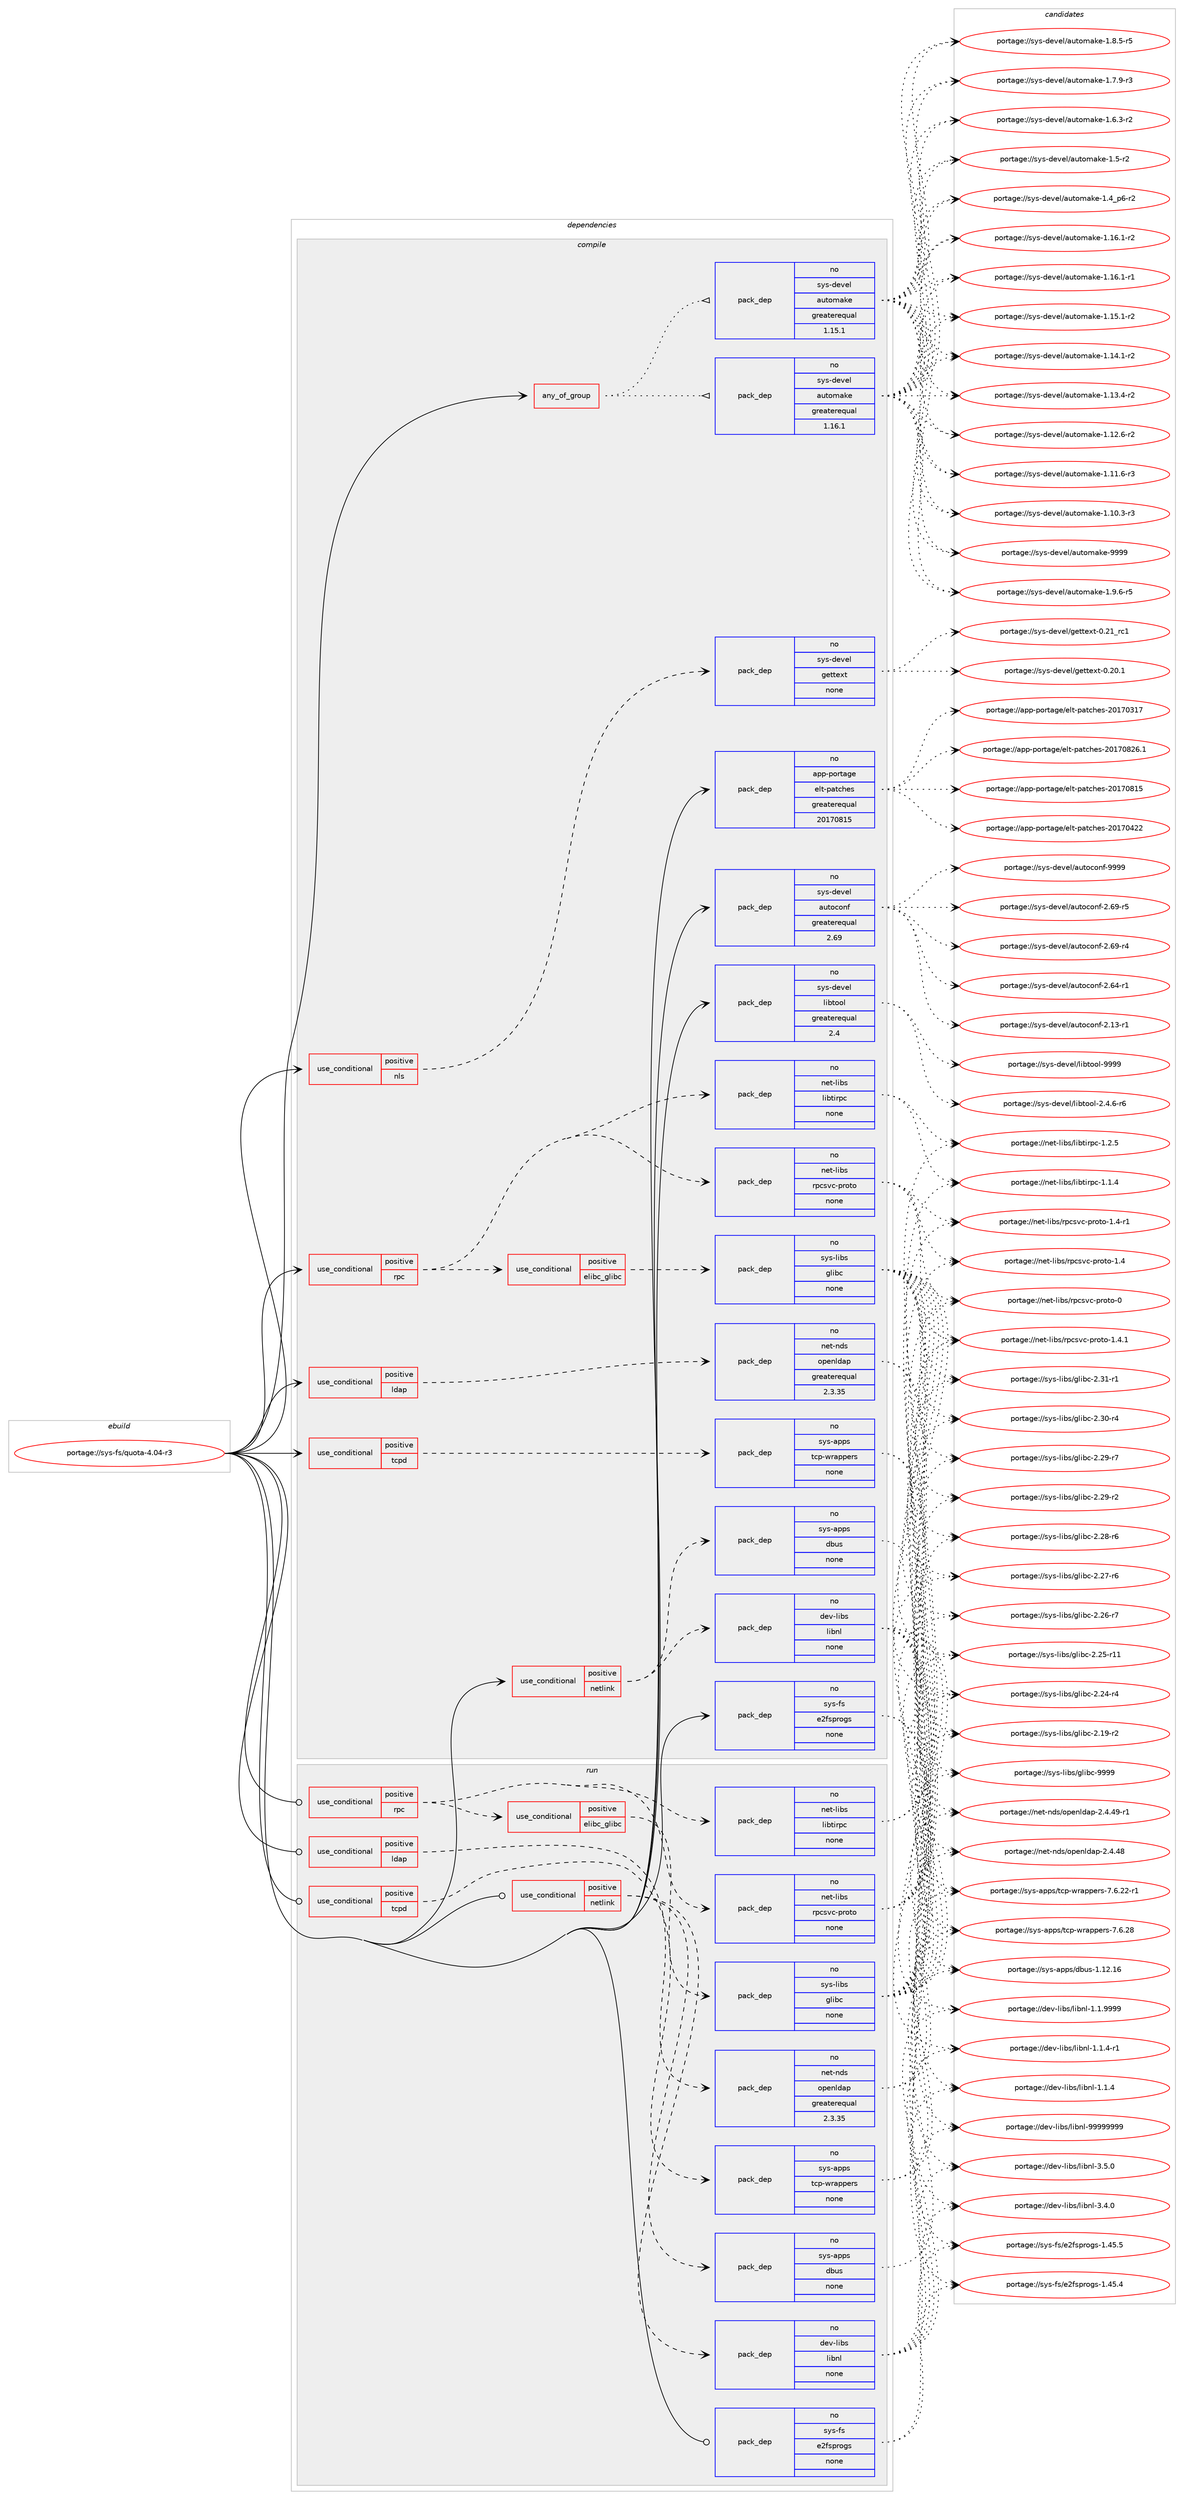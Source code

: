 digraph prolog {

# *************
# Graph options
# *************

newrank=true;
concentrate=true;
compound=true;
graph [rankdir=LR,fontname=Helvetica,fontsize=10,ranksep=1.5];#, ranksep=2.5, nodesep=0.2];
edge  [arrowhead=vee];
node  [fontname=Helvetica,fontsize=10];

# **********
# The ebuild
# **********

subgraph cluster_leftcol {
color=gray;
rank=same;
label=<<i>ebuild</i>>;
id [label="portage://sys-fs/quota-4.04-r3", color=red, width=4, href="../sys-fs/quota-4.04-r3.svg"];
}

# ****************
# The dependencies
# ****************

subgraph cluster_midcol {
color=gray;
label=<<i>dependencies</i>>;
subgraph cluster_compile {
fillcolor="#eeeeee";
style=filled;
label=<<i>compile</i>>;
subgraph any613 {
dependency23731 [label=<<TABLE BORDER="0" CELLBORDER="1" CELLSPACING="0" CELLPADDING="4"><TR><TD CELLPADDING="10">any_of_group</TD></TR></TABLE>>, shape=none, color=red];subgraph pack19266 {
dependency23732 [label=<<TABLE BORDER="0" CELLBORDER="1" CELLSPACING="0" CELLPADDING="4" WIDTH="220"><TR><TD ROWSPAN="6" CELLPADDING="30">pack_dep</TD></TR><TR><TD WIDTH="110">no</TD></TR><TR><TD>sys-devel</TD></TR><TR><TD>automake</TD></TR><TR><TD>greaterequal</TD></TR><TR><TD>1.16.1</TD></TR></TABLE>>, shape=none, color=blue];
}
dependency23731:e -> dependency23732:w [weight=20,style="dotted",arrowhead="oinv"];
subgraph pack19267 {
dependency23733 [label=<<TABLE BORDER="0" CELLBORDER="1" CELLSPACING="0" CELLPADDING="4" WIDTH="220"><TR><TD ROWSPAN="6" CELLPADDING="30">pack_dep</TD></TR><TR><TD WIDTH="110">no</TD></TR><TR><TD>sys-devel</TD></TR><TR><TD>automake</TD></TR><TR><TD>greaterequal</TD></TR><TR><TD>1.15.1</TD></TR></TABLE>>, shape=none, color=blue];
}
dependency23731:e -> dependency23733:w [weight=20,style="dotted",arrowhead="oinv"];
}
id:e -> dependency23731:w [weight=20,style="solid",arrowhead="vee"];
subgraph cond3850 {
dependency23734 [label=<<TABLE BORDER="0" CELLBORDER="1" CELLSPACING="0" CELLPADDING="4"><TR><TD ROWSPAN="3" CELLPADDING="10">use_conditional</TD></TR><TR><TD>positive</TD></TR><TR><TD>ldap</TD></TR></TABLE>>, shape=none, color=red];
subgraph pack19268 {
dependency23735 [label=<<TABLE BORDER="0" CELLBORDER="1" CELLSPACING="0" CELLPADDING="4" WIDTH="220"><TR><TD ROWSPAN="6" CELLPADDING="30">pack_dep</TD></TR><TR><TD WIDTH="110">no</TD></TR><TR><TD>net-nds</TD></TR><TR><TD>openldap</TD></TR><TR><TD>greaterequal</TD></TR><TR><TD>2.3.35</TD></TR></TABLE>>, shape=none, color=blue];
}
dependency23734:e -> dependency23735:w [weight=20,style="dashed",arrowhead="vee"];
}
id:e -> dependency23734:w [weight=20,style="solid",arrowhead="vee"];
subgraph cond3851 {
dependency23736 [label=<<TABLE BORDER="0" CELLBORDER="1" CELLSPACING="0" CELLPADDING="4"><TR><TD ROWSPAN="3" CELLPADDING="10">use_conditional</TD></TR><TR><TD>positive</TD></TR><TR><TD>netlink</TD></TR></TABLE>>, shape=none, color=red];
subgraph pack19269 {
dependency23737 [label=<<TABLE BORDER="0" CELLBORDER="1" CELLSPACING="0" CELLPADDING="4" WIDTH="220"><TR><TD ROWSPAN="6" CELLPADDING="30">pack_dep</TD></TR><TR><TD WIDTH="110">no</TD></TR><TR><TD>sys-apps</TD></TR><TR><TD>dbus</TD></TR><TR><TD>none</TD></TR><TR><TD></TD></TR></TABLE>>, shape=none, color=blue];
}
dependency23736:e -> dependency23737:w [weight=20,style="dashed",arrowhead="vee"];
subgraph pack19270 {
dependency23738 [label=<<TABLE BORDER="0" CELLBORDER="1" CELLSPACING="0" CELLPADDING="4" WIDTH="220"><TR><TD ROWSPAN="6" CELLPADDING="30">pack_dep</TD></TR><TR><TD WIDTH="110">no</TD></TR><TR><TD>dev-libs</TD></TR><TR><TD>libnl</TD></TR><TR><TD>none</TD></TR><TR><TD></TD></TR></TABLE>>, shape=none, color=blue];
}
dependency23736:e -> dependency23738:w [weight=20,style="dashed",arrowhead="vee"];
}
id:e -> dependency23736:w [weight=20,style="solid",arrowhead="vee"];
subgraph cond3852 {
dependency23739 [label=<<TABLE BORDER="0" CELLBORDER="1" CELLSPACING="0" CELLPADDING="4"><TR><TD ROWSPAN="3" CELLPADDING="10">use_conditional</TD></TR><TR><TD>positive</TD></TR><TR><TD>nls</TD></TR></TABLE>>, shape=none, color=red];
subgraph pack19271 {
dependency23740 [label=<<TABLE BORDER="0" CELLBORDER="1" CELLSPACING="0" CELLPADDING="4" WIDTH="220"><TR><TD ROWSPAN="6" CELLPADDING="30">pack_dep</TD></TR><TR><TD WIDTH="110">no</TD></TR><TR><TD>sys-devel</TD></TR><TR><TD>gettext</TD></TR><TR><TD>none</TD></TR><TR><TD></TD></TR></TABLE>>, shape=none, color=blue];
}
dependency23739:e -> dependency23740:w [weight=20,style="dashed",arrowhead="vee"];
}
id:e -> dependency23739:w [weight=20,style="solid",arrowhead="vee"];
subgraph cond3853 {
dependency23741 [label=<<TABLE BORDER="0" CELLBORDER="1" CELLSPACING="0" CELLPADDING="4"><TR><TD ROWSPAN="3" CELLPADDING="10">use_conditional</TD></TR><TR><TD>positive</TD></TR><TR><TD>rpc</TD></TR></TABLE>>, shape=none, color=red];
subgraph cond3854 {
dependency23742 [label=<<TABLE BORDER="0" CELLBORDER="1" CELLSPACING="0" CELLPADDING="4"><TR><TD ROWSPAN="3" CELLPADDING="10">use_conditional</TD></TR><TR><TD>positive</TD></TR><TR><TD>elibc_glibc</TD></TR></TABLE>>, shape=none, color=red];
subgraph pack19272 {
dependency23743 [label=<<TABLE BORDER="0" CELLBORDER="1" CELLSPACING="0" CELLPADDING="4" WIDTH="220"><TR><TD ROWSPAN="6" CELLPADDING="30">pack_dep</TD></TR><TR><TD WIDTH="110">no</TD></TR><TR><TD>sys-libs</TD></TR><TR><TD>glibc</TD></TR><TR><TD>none</TD></TR><TR><TD></TD></TR></TABLE>>, shape=none, color=blue];
}
dependency23742:e -> dependency23743:w [weight=20,style="dashed",arrowhead="vee"];
}
dependency23741:e -> dependency23742:w [weight=20,style="dashed",arrowhead="vee"];
subgraph pack19273 {
dependency23744 [label=<<TABLE BORDER="0" CELLBORDER="1" CELLSPACING="0" CELLPADDING="4" WIDTH="220"><TR><TD ROWSPAN="6" CELLPADDING="30">pack_dep</TD></TR><TR><TD WIDTH="110">no</TD></TR><TR><TD>net-libs</TD></TR><TR><TD>libtirpc</TD></TR><TR><TD>none</TD></TR><TR><TD></TD></TR></TABLE>>, shape=none, color=blue];
}
dependency23741:e -> dependency23744:w [weight=20,style="dashed",arrowhead="vee"];
subgraph pack19274 {
dependency23745 [label=<<TABLE BORDER="0" CELLBORDER="1" CELLSPACING="0" CELLPADDING="4" WIDTH="220"><TR><TD ROWSPAN="6" CELLPADDING="30">pack_dep</TD></TR><TR><TD WIDTH="110">no</TD></TR><TR><TD>net-libs</TD></TR><TR><TD>rpcsvc-proto</TD></TR><TR><TD>none</TD></TR><TR><TD></TD></TR></TABLE>>, shape=none, color=blue];
}
dependency23741:e -> dependency23745:w [weight=20,style="dashed",arrowhead="vee"];
}
id:e -> dependency23741:w [weight=20,style="solid",arrowhead="vee"];
subgraph cond3855 {
dependency23746 [label=<<TABLE BORDER="0" CELLBORDER="1" CELLSPACING="0" CELLPADDING="4"><TR><TD ROWSPAN="3" CELLPADDING="10">use_conditional</TD></TR><TR><TD>positive</TD></TR><TR><TD>tcpd</TD></TR></TABLE>>, shape=none, color=red];
subgraph pack19275 {
dependency23747 [label=<<TABLE BORDER="0" CELLBORDER="1" CELLSPACING="0" CELLPADDING="4" WIDTH="220"><TR><TD ROWSPAN="6" CELLPADDING="30">pack_dep</TD></TR><TR><TD WIDTH="110">no</TD></TR><TR><TD>sys-apps</TD></TR><TR><TD>tcp-wrappers</TD></TR><TR><TD>none</TD></TR><TR><TD></TD></TR></TABLE>>, shape=none, color=blue];
}
dependency23746:e -> dependency23747:w [weight=20,style="dashed",arrowhead="vee"];
}
id:e -> dependency23746:w [weight=20,style="solid",arrowhead="vee"];
subgraph pack19276 {
dependency23748 [label=<<TABLE BORDER="0" CELLBORDER="1" CELLSPACING="0" CELLPADDING="4" WIDTH="220"><TR><TD ROWSPAN="6" CELLPADDING="30">pack_dep</TD></TR><TR><TD WIDTH="110">no</TD></TR><TR><TD>app-portage</TD></TR><TR><TD>elt-patches</TD></TR><TR><TD>greaterequal</TD></TR><TR><TD>20170815</TD></TR></TABLE>>, shape=none, color=blue];
}
id:e -> dependency23748:w [weight=20,style="solid",arrowhead="vee"];
subgraph pack19277 {
dependency23749 [label=<<TABLE BORDER="0" CELLBORDER="1" CELLSPACING="0" CELLPADDING="4" WIDTH="220"><TR><TD ROWSPAN="6" CELLPADDING="30">pack_dep</TD></TR><TR><TD WIDTH="110">no</TD></TR><TR><TD>sys-devel</TD></TR><TR><TD>autoconf</TD></TR><TR><TD>greaterequal</TD></TR><TR><TD>2.69</TD></TR></TABLE>>, shape=none, color=blue];
}
id:e -> dependency23749:w [weight=20,style="solid",arrowhead="vee"];
subgraph pack19278 {
dependency23750 [label=<<TABLE BORDER="0" CELLBORDER="1" CELLSPACING="0" CELLPADDING="4" WIDTH="220"><TR><TD ROWSPAN="6" CELLPADDING="30">pack_dep</TD></TR><TR><TD WIDTH="110">no</TD></TR><TR><TD>sys-devel</TD></TR><TR><TD>libtool</TD></TR><TR><TD>greaterequal</TD></TR><TR><TD>2.4</TD></TR></TABLE>>, shape=none, color=blue];
}
id:e -> dependency23750:w [weight=20,style="solid",arrowhead="vee"];
subgraph pack19279 {
dependency23751 [label=<<TABLE BORDER="0" CELLBORDER="1" CELLSPACING="0" CELLPADDING="4" WIDTH="220"><TR><TD ROWSPAN="6" CELLPADDING="30">pack_dep</TD></TR><TR><TD WIDTH="110">no</TD></TR><TR><TD>sys-fs</TD></TR><TR><TD>e2fsprogs</TD></TR><TR><TD>none</TD></TR><TR><TD></TD></TR></TABLE>>, shape=none, color=blue];
}
id:e -> dependency23751:w [weight=20,style="solid",arrowhead="vee"];
}
subgraph cluster_compileandrun {
fillcolor="#eeeeee";
style=filled;
label=<<i>compile and run</i>>;
}
subgraph cluster_run {
fillcolor="#eeeeee";
style=filled;
label=<<i>run</i>>;
subgraph cond3856 {
dependency23752 [label=<<TABLE BORDER="0" CELLBORDER="1" CELLSPACING="0" CELLPADDING="4"><TR><TD ROWSPAN="3" CELLPADDING="10">use_conditional</TD></TR><TR><TD>positive</TD></TR><TR><TD>ldap</TD></TR></TABLE>>, shape=none, color=red];
subgraph pack19280 {
dependency23753 [label=<<TABLE BORDER="0" CELLBORDER="1" CELLSPACING="0" CELLPADDING="4" WIDTH="220"><TR><TD ROWSPAN="6" CELLPADDING="30">pack_dep</TD></TR><TR><TD WIDTH="110">no</TD></TR><TR><TD>net-nds</TD></TR><TR><TD>openldap</TD></TR><TR><TD>greaterequal</TD></TR><TR><TD>2.3.35</TD></TR></TABLE>>, shape=none, color=blue];
}
dependency23752:e -> dependency23753:w [weight=20,style="dashed",arrowhead="vee"];
}
id:e -> dependency23752:w [weight=20,style="solid",arrowhead="odot"];
subgraph cond3857 {
dependency23754 [label=<<TABLE BORDER="0" CELLBORDER="1" CELLSPACING="0" CELLPADDING="4"><TR><TD ROWSPAN="3" CELLPADDING="10">use_conditional</TD></TR><TR><TD>positive</TD></TR><TR><TD>netlink</TD></TR></TABLE>>, shape=none, color=red];
subgraph pack19281 {
dependency23755 [label=<<TABLE BORDER="0" CELLBORDER="1" CELLSPACING="0" CELLPADDING="4" WIDTH="220"><TR><TD ROWSPAN="6" CELLPADDING="30">pack_dep</TD></TR><TR><TD WIDTH="110">no</TD></TR><TR><TD>sys-apps</TD></TR><TR><TD>dbus</TD></TR><TR><TD>none</TD></TR><TR><TD></TD></TR></TABLE>>, shape=none, color=blue];
}
dependency23754:e -> dependency23755:w [weight=20,style="dashed",arrowhead="vee"];
subgraph pack19282 {
dependency23756 [label=<<TABLE BORDER="0" CELLBORDER="1" CELLSPACING="0" CELLPADDING="4" WIDTH="220"><TR><TD ROWSPAN="6" CELLPADDING="30">pack_dep</TD></TR><TR><TD WIDTH="110">no</TD></TR><TR><TD>dev-libs</TD></TR><TR><TD>libnl</TD></TR><TR><TD>none</TD></TR><TR><TD></TD></TR></TABLE>>, shape=none, color=blue];
}
dependency23754:e -> dependency23756:w [weight=20,style="dashed",arrowhead="vee"];
}
id:e -> dependency23754:w [weight=20,style="solid",arrowhead="odot"];
subgraph cond3858 {
dependency23757 [label=<<TABLE BORDER="0" CELLBORDER="1" CELLSPACING="0" CELLPADDING="4"><TR><TD ROWSPAN="3" CELLPADDING="10">use_conditional</TD></TR><TR><TD>positive</TD></TR><TR><TD>rpc</TD></TR></TABLE>>, shape=none, color=red];
subgraph cond3859 {
dependency23758 [label=<<TABLE BORDER="0" CELLBORDER="1" CELLSPACING="0" CELLPADDING="4"><TR><TD ROWSPAN="3" CELLPADDING="10">use_conditional</TD></TR><TR><TD>positive</TD></TR><TR><TD>elibc_glibc</TD></TR></TABLE>>, shape=none, color=red];
subgraph pack19283 {
dependency23759 [label=<<TABLE BORDER="0" CELLBORDER="1" CELLSPACING="0" CELLPADDING="4" WIDTH="220"><TR><TD ROWSPAN="6" CELLPADDING="30">pack_dep</TD></TR><TR><TD WIDTH="110">no</TD></TR><TR><TD>sys-libs</TD></TR><TR><TD>glibc</TD></TR><TR><TD>none</TD></TR><TR><TD></TD></TR></TABLE>>, shape=none, color=blue];
}
dependency23758:e -> dependency23759:w [weight=20,style="dashed",arrowhead="vee"];
}
dependency23757:e -> dependency23758:w [weight=20,style="dashed",arrowhead="vee"];
subgraph pack19284 {
dependency23760 [label=<<TABLE BORDER="0" CELLBORDER="1" CELLSPACING="0" CELLPADDING="4" WIDTH="220"><TR><TD ROWSPAN="6" CELLPADDING="30">pack_dep</TD></TR><TR><TD WIDTH="110">no</TD></TR><TR><TD>net-libs</TD></TR><TR><TD>libtirpc</TD></TR><TR><TD>none</TD></TR><TR><TD></TD></TR></TABLE>>, shape=none, color=blue];
}
dependency23757:e -> dependency23760:w [weight=20,style="dashed",arrowhead="vee"];
subgraph pack19285 {
dependency23761 [label=<<TABLE BORDER="0" CELLBORDER="1" CELLSPACING="0" CELLPADDING="4" WIDTH="220"><TR><TD ROWSPAN="6" CELLPADDING="30">pack_dep</TD></TR><TR><TD WIDTH="110">no</TD></TR><TR><TD>net-libs</TD></TR><TR><TD>rpcsvc-proto</TD></TR><TR><TD>none</TD></TR><TR><TD></TD></TR></TABLE>>, shape=none, color=blue];
}
dependency23757:e -> dependency23761:w [weight=20,style="dashed",arrowhead="vee"];
}
id:e -> dependency23757:w [weight=20,style="solid",arrowhead="odot"];
subgraph cond3860 {
dependency23762 [label=<<TABLE BORDER="0" CELLBORDER="1" CELLSPACING="0" CELLPADDING="4"><TR><TD ROWSPAN="3" CELLPADDING="10">use_conditional</TD></TR><TR><TD>positive</TD></TR><TR><TD>tcpd</TD></TR></TABLE>>, shape=none, color=red];
subgraph pack19286 {
dependency23763 [label=<<TABLE BORDER="0" CELLBORDER="1" CELLSPACING="0" CELLPADDING="4" WIDTH="220"><TR><TD ROWSPAN="6" CELLPADDING="30">pack_dep</TD></TR><TR><TD WIDTH="110">no</TD></TR><TR><TD>sys-apps</TD></TR><TR><TD>tcp-wrappers</TD></TR><TR><TD>none</TD></TR><TR><TD></TD></TR></TABLE>>, shape=none, color=blue];
}
dependency23762:e -> dependency23763:w [weight=20,style="dashed",arrowhead="vee"];
}
id:e -> dependency23762:w [weight=20,style="solid",arrowhead="odot"];
subgraph pack19287 {
dependency23764 [label=<<TABLE BORDER="0" CELLBORDER="1" CELLSPACING="0" CELLPADDING="4" WIDTH="220"><TR><TD ROWSPAN="6" CELLPADDING="30">pack_dep</TD></TR><TR><TD WIDTH="110">no</TD></TR><TR><TD>sys-fs</TD></TR><TR><TD>e2fsprogs</TD></TR><TR><TD>none</TD></TR><TR><TD></TD></TR></TABLE>>, shape=none, color=blue];
}
id:e -> dependency23764:w [weight=20,style="solid",arrowhead="odot"];
}
}

# **************
# The candidates
# **************

subgraph cluster_choices {
rank=same;
color=gray;
label=<<i>candidates</i>>;

subgraph choice19266 {
color=black;
nodesep=1;
choice115121115451001011181011084797117116111109971071014557575757 [label="portage://sys-devel/automake-9999", color=red, width=4,href="../sys-devel/automake-9999.svg"];
choice115121115451001011181011084797117116111109971071014549465746544511453 [label="portage://sys-devel/automake-1.9.6-r5", color=red, width=4,href="../sys-devel/automake-1.9.6-r5.svg"];
choice115121115451001011181011084797117116111109971071014549465646534511453 [label="portage://sys-devel/automake-1.8.5-r5", color=red, width=4,href="../sys-devel/automake-1.8.5-r5.svg"];
choice115121115451001011181011084797117116111109971071014549465546574511451 [label="portage://sys-devel/automake-1.7.9-r3", color=red, width=4,href="../sys-devel/automake-1.7.9-r3.svg"];
choice115121115451001011181011084797117116111109971071014549465446514511450 [label="portage://sys-devel/automake-1.6.3-r2", color=red, width=4,href="../sys-devel/automake-1.6.3-r2.svg"];
choice11512111545100101118101108479711711611110997107101454946534511450 [label="portage://sys-devel/automake-1.5-r2", color=red, width=4,href="../sys-devel/automake-1.5-r2.svg"];
choice115121115451001011181011084797117116111109971071014549465295112544511450 [label="portage://sys-devel/automake-1.4_p6-r2", color=red, width=4,href="../sys-devel/automake-1.4_p6-r2.svg"];
choice11512111545100101118101108479711711611110997107101454946495446494511450 [label="portage://sys-devel/automake-1.16.1-r2", color=red, width=4,href="../sys-devel/automake-1.16.1-r2.svg"];
choice11512111545100101118101108479711711611110997107101454946495446494511449 [label="portage://sys-devel/automake-1.16.1-r1", color=red, width=4,href="../sys-devel/automake-1.16.1-r1.svg"];
choice11512111545100101118101108479711711611110997107101454946495346494511450 [label="portage://sys-devel/automake-1.15.1-r2", color=red, width=4,href="../sys-devel/automake-1.15.1-r2.svg"];
choice11512111545100101118101108479711711611110997107101454946495246494511450 [label="portage://sys-devel/automake-1.14.1-r2", color=red, width=4,href="../sys-devel/automake-1.14.1-r2.svg"];
choice11512111545100101118101108479711711611110997107101454946495146524511450 [label="portage://sys-devel/automake-1.13.4-r2", color=red, width=4,href="../sys-devel/automake-1.13.4-r2.svg"];
choice11512111545100101118101108479711711611110997107101454946495046544511450 [label="portage://sys-devel/automake-1.12.6-r2", color=red, width=4,href="../sys-devel/automake-1.12.6-r2.svg"];
choice11512111545100101118101108479711711611110997107101454946494946544511451 [label="portage://sys-devel/automake-1.11.6-r3", color=red, width=4,href="../sys-devel/automake-1.11.6-r3.svg"];
choice11512111545100101118101108479711711611110997107101454946494846514511451 [label="portage://sys-devel/automake-1.10.3-r3", color=red, width=4,href="../sys-devel/automake-1.10.3-r3.svg"];
dependency23732:e -> choice115121115451001011181011084797117116111109971071014557575757:w [style=dotted,weight="100"];
dependency23732:e -> choice115121115451001011181011084797117116111109971071014549465746544511453:w [style=dotted,weight="100"];
dependency23732:e -> choice115121115451001011181011084797117116111109971071014549465646534511453:w [style=dotted,weight="100"];
dependency23732:e -> choice115121115451001011181011084797117116111109971071014549465546574511451:w [style=dotted,weight="100"];
dependency23732:e -> choice115121115451001011181011084797117116111109971071014549465446514511450:w [style=dotted,weight="100"];
dependency23732:e -> choice11512111545100101118101108479711711611110997107101454946534511450:w [style=dotted,weight="100"];
dependency23732:e -> choice115121115451001011181011084797117116111109971071014549465295112544511450:w [style=dotted,weight="100"];
dependency23732:e -> choice11512111545100101118101108479711711611110997107101454946495446494511450:w [style=dotted,weight="100"];
dependency23732:e -> choice11512111545100101118101108479711711611110997107101454946495446494511449:w [style=dotted,weight="100"];
dependency23732:e -> choice11512111545100101118101108479711711611110997107101454946495346494511450:w [style=dotted,weight="100"];
dependency23732:e -> choice11512111545100101118101108479711711611110997107101454946495246494511450:w [style=dotted,weight="100"];
dependency23732:e -> choice11512111545100101118101108479711711611110997107101454946495146524511450:w [style=dotted,weight="100"];
dependency23732:e -> choice11512111545100101118101108479711711611110997107101454946495046544511450:w [style=dotted,weight="100"];
dependency23732:e -> choice11512111545100101118101108479711711611110997107101454946494946544511451:w [style=dotted,weight="100"];
dependency23732:e -> choice11512111545100101118101108479711711611110997107101454946494846514511451:w [style=dotted,weight="100"];
}
subgraph choice19267 {
color=black;
nodesep=1;
choice115121115451001011181011084797117116111109971071014557575757 [label="portage://sys-devel/automake-9999", color=red, width=4,href="../sys-devel/automake-9999.svg"];
choice115121115451001011181011084797117116111109971071014549465746544511453 [label="portage://sys-devel/automake-1.9.6-r5", color=red, width=4,href="../sys-devel/automake-1.9.6-r5.svg"];
choice115121115451001011181011084797117116111109971071014549465646534511453 [label="portage://sys-devel/automake-1.8.5-r5", color=red, width=4,href="../sys-devel/automake-1.8.5-r5.svg"];
choice115121115451001011181011084797117116111109971071014549465546574511451 [label="portage://sys-devel/automake-1.7.9-r3", color=red, width=4,href="../sys-devel/automake-1.7.9-r3.svg"];
choice115121115451001011181011084797117116111109971071014549465446514511450 [label="portage://sys-devel/automake-1.6.3-r2", color=red, width=4,href="../sys-devel/automake-1.6.3-r2.svg"];
choice11512111545100101118101108479711711611110997107101454946534511450 [label="portage://sys-devel/automake-1.5-r2", color=red, width=4,href="../sys-devel/automake-1.5-r2.svg"];
choice115121115451001011181011084797117116111109971071014549465295112544511450 [label="portage://sys-devel/automake-1.4_p6-r2", color=red, width=4,href="../sys-devel/automake-1.4_p6-r2.svg"];
choice11512111545100101118101108479711711611110997107101454946495446494511450 [label="portage://sys-devel/automake-1.16.1-r2", color=red, width=4,href="../sys-devel/automake-1.16.1-r2.svg"];
choice11512111545100101118101108479711711611110997107101454946495446494511449 [label="portage://sys-devel/automake-1.16.1-r1", color=red, width=4,href="../sys-devel/automake-1.16.1-r1.svg"];
choice11512111545100101118101108479711711611110997107101454946495346494511450 [label="portage://sys-devel/automake-1.15.1-r2", color=red, width=4,href="../sys-devel/automake-1.15.1-r2.svg"];
choice11512111545100101118101108479711711611110997107101454946495246494511450 [label="portage://sys-devel/automake-1.14.1-r2", color=red, width=4,href="../sys-devel/automake-1.14.1-r2.svg"];
choice11512111545100101118101108479711711611110997107101454946495146524511450 [label="portage://sys-devel/automake-1.13.4-r2", color=red, width=4,href="../sys-devel/automake-1.13.4-r2.svg"];
choice11512111545100101118101108479711711611110997107101454946495046544511450 [label="portage://sys-devel/automake-1.12.6-r2", color=red, width=4,href="../sys-devel/automake-1.12.6-r2.svg"];
choice11512111545100101118101108479711711611110997107101454946494946544511451 [label="portage://sys-devel/automake-1.11.6-r3", color=red, width=4,href="../sys-devel/automake-1.11.6-r3.svg"];
choice11512111545100101118101108479711711611110997107101454946494846514511451 [label="portage://sys-devel/automake-1.10.3-r3", color=red, width=4,href="../sys-devel/automake-1.10.3-r3.svg"];
dependency23733:e -> choice115121115451001011181011084797117116111109971071014557575757:w [style=dotted,weight="100"];
dependency23733:e -> choice115121115451001011181011084797117116111109971071014549465746544511453:w [style=dotted,weight="100"];
dependency23733:e -> choice115121115451001011181011084797117116111109971071014549465646534511453:w [style=dotted,weight="100"];
dependency23733:e -> choice115121115451001011181011084797117116111109971071014549465546574511451:w [style=dotted,weight="100"];
dependency23733:e -> choice115121115451001011181011084797117116111109971071014549465446514511450:w [style=dotted,weight="100"];
dependency23733:e -> choice11512111545100101118101108479711711611110997107101454946534511450:w [style=dotted,weight="100"];
dependency23733:e -> choice115121115451001011181011084797117116111109971071014549465295112544511450:w [style=dotted,weight="100"];
dependency23733:e -> choice11512111545100101118101108479711711611110997107101454946495446494511450:w [style=dotted,weight="100"];
dependency23733:e -> choice11512111545100101118101108479711711611110997107101454946495446494511449:w [style=dotted,weight="100"];
dependency23733:e -> choice11512111545100101118101108479711711611110997107101454946495346494511450:w [style=dotted,weight="100"];
dependency23733:e -> choice11512111545100101118101108479711711611110997107101454946495246494511450:w [style=dotted,weight="100"];
dependency23733:e -> choice11512111545100101118101108479711711611110997107101454946495146524511450:w [style=dotted,weight="100"];
dependency23733:e -> choice11512111545100101118101108479711711611110997107101454946495046544511450:w [style=dotted,weight="100"];
dependency23733:e -> choice11512111545100101118101108479711711611110997107101454946494946544511451:w [style=dotted,weight="100"];
dependency23733:e -> choice11512111545100101118101108479711711611110997107101454946494846514511451:w [style=dotted,weight="100"];
}
subgraph choice19268 {
color=black;
nodesep=1;
choice110101116451101001154711111210111010810097112455046524652574511449 [label="portage://net-nds/openldap-2.4.49-r1", color=red, width=4,href="../net-nds/openldap-2.4.49-r1.svg"];
choice11010111645110100115471111121011101081009711245504652465256 [label="portage://net-nds/openldap-2.4.48", color=red, width=4,href="../net-nds/openldap-2.4.48.svg"];
dependency23735:e -> choice110101116451101001154711111210111010810097112455046524652574511449:w [style=dotted,weight="100"];
dependency23735:e -> choice11010111645110100115471111121011101081009711245504652465256:w [style=dotted,weight="100"];
}
subgraph choice19269 {
color=black;
nodesep=1;
choice115121115459711211211547100981171154549464950464954 [label="portage://sys-apps/dbus-1.12.16", color=red, width=4,href="../sys-apps/dbus-1.12.16.svg"];
dependency23737:e -> choice115121115459711211211547100981171154549464950464954:w [style=dotted,weight="100"];
}
subgraph choice19270 {
color=black;
nodesep=1;
choice10010111845108105981154710810598110108455757575757575757 [label="portage://dev-libs/libnl-99999999", color=red, width=4,href="../dev-libs/libnl-99999999.svg"];
choice10010111845108105981154710810598110108455146534648 [label="portage://dev-libs/libnl-3.5.0", color=red, width=4,href="../dev-libs/libnl-3.5.0.svg"];
choice10010111845108105981154710810598110108455146524648 [label="portage://dev-libs/libnl-3.4.0", color=red, width=4,href="../dev-libs/libnl-3.4.0.svg"];
choice10010111845108105981154710810598110108454946494657575757 [label="portage://dev-libs/libnl-1.1.9999", color=red, width=4,href="../dev-libs/libnl-1.1.9999.svg"];
choice100101118451081059811547108105981101084549464946524511449 [label="portage://dev-libs/libnl-1.1.4-r1", color=red, width=4,href="../dev-libs/libnl-1.1.4-r1.svg"];
choice10010111845108105981154710810598110108454946494652 [label="portage://dev-libs/libnl-1.1.4", color=red, width=4,href="../dev-libs/libnl-1.1.4.svg"];
dependency23738:e -> choice10010111845108105981154710810598110108455757575757575757:w [style=dotted,weight="100"];
dependency23738:e -> choice10010111845108105981154710810598110108455146534648:w [style=dotted,weight="100"];
dependency23738:e -> choice10010111845108105981154710810598110108455146524648:w [style=dotted,weight="100"];
dependency23738:e -> choice10010111845108105981154710810598110108454946494657575757:w [style=dotted,weight="100"];
dependency23738:e -> choice100101118451081059811547108105981101084549464946524511449:w [style=dotted,weight="100"];
dependency23738:e -> choice10010111845108105981154710810598110108454946494652:w [style=dotted,weight="100"];
}
subgraph choice19271 {
color=black;
nodesep=1;
choice11512111545100101118101108471031011161161011201164548465049951149949 [label="portage://sys-devel/gettext-0.21_rc1", color=red, width=4,href="../sys-devel/gettext-0.21_rc1.svg"];
choice115121115451001011181011084710310111611610112011645484650484649 [label="portage://sys-devel/gettext-0.20.1", color=red, width=4,href="../sys-devel/gettext-0.20.1.svg"];
dependency23740:e -> choice11512111545100101118101108471031011161161011201164548465049951149949:w [style=dotted,weight="100"];
dependency23740:e -> choice115121115451001011181011084710310111611610112011645484650484649:w [style=dotted,weight="100"];
}
subgraph choice19272 {
color=black;
nodesep=1;
choice11512111545108105981154710310810598994557575757 [label="portage://sys-libs/glibc-9999", color=red, width=4,href="../sys-libs/glibc-9999.svg"];
choice115121115451081059811547103108105989945504651494511449 [label="portage://sys-libs/glibc-2.31-r1", color=red, width=4,href="../sys-libs/glibc-2.31-r1.svg"];
choice115121115451081059811547103108105989945504651484511452 [label="portage://sys-libs/glibc-2.30-r4", color=red, width=4,href="../sys-libs/glibc-2.30-r4.svg"];
choice115121115451081059811547103108105989945504650574511455 [label="portage://sys-libs/glibc-2.29-r7", color=red, width=4,href="../sys-libs/glibc-2.29-r7.svg"];
choice115121115451081059811547103108105989945504650574511450 [label="portage://sys-libs/glibc-2.29-r2", color=red, width=4,href="../sys-libs/glibc-2.29-r2.svg"];
choice115121115451081059811547103108105989945504650564511454 [label="portage://sys-libs/glibc-2.28-r6", color=red, width=4,href="../sys-libs/glibc-2.28-r6.svg"];
choice115121115451081059811547103108105989945504650554511454 [label="portage://sys-libs/glibc-2.27-r6", color=red, width=4,href="../sys-libs/glibc-2.27-r6.svg"];
choice115121115451081059811547103108105989945504650544511455 [label="portage://sys-libs/glibc-2.26-r7", color=red, width=4,href="../sys-libs/glibc-2.26-r7.svg"];
choice11512111545108105981154710310810598994550465053451144949 [label="portage://sys-libs/glibc-2.25-r11", color=red, width=4,href="../sys-libs/glibc-2.25-r11.svg"];
choice115121115451081059811547103108105989945504650524511452 [label="portage://sys-libs/glibc-2.24-r4", color=red, width=4,href="../sys-libs/glibc-2.24-r4.svg"];
choice115121115451081059811547103108105989945504649574511450 [label="portage://sys-libs/glibc-2.19-r2", color=red, width=4,href="../sys-libs/glibc-2.19-r2.svg"];
dependency23743:e -> choice11512111545108105981154710310810598994557575757:w [style=dotted,weight="100"];
dependency23743:e -> choice115121115451081059811547103108105989945504651494511449:w [style=dotted,weight="100"];
dependency23743:e -> choice115121115451081059811547103108105989945504651484511452:w [style=dotted,weight="100"];
dependency23743:e -> choice115121115451081059811547103108105989945504650574511455:w [style=dotted,weight="100"];
dependency23743:e -> choice115121115451081059811547103108105989945504650574511450:w [style=dotted,weight="100"];
dependency23743:e -> choice115121115451081059811547103108105989945504650564511454:w [style=dotted,weight="100"];
dependency23743:e -> choice115121115451081059811547103108105989945504650554511454:w [style=dotted,weight="100"];
dependency23743:e -> choice115121115451081059811547103108105989945504650544511455:w [style=dotted,weight="100"];
dependency23743:e -> choice11512111545108105981154710310810598994550465053451144949:w [style=dotted,weight="100"];
dependency23743:e -> choice115121115451081059811547103108105989945504650524511452:w [style=dotted,weight="100"];
dependency23743:e -> choice115121115451081059811547103108105989945504649574511450:w [style=dotted,weight="100"];
}
subgraph choice19273 {
color=black;
nodesep=1;
choice1101011164510810598115471081059811610511411299454946504653 [label="portage://net-libs/libtirpc-1.2.5", color=red, width=4,href="../net-libs/libtirpc-1.2.5.svg"];
choice1101011164510810598115471081059811610511411299454946494652 [label="portage://net-libs/libtirpc-1.1.4", color=red, width=4,href="../net-libs/libtirpc-1.1.4.svg"];
dependency23744:e -> choice1101011164510810598115471081059811610511411299454946504653:w [style=dotted,weight="100"];
dependency23744:e -> choice1101011164510810598115471081059811610511411299454946494652:w [style=dotted,weight="100"];
}
subgraph choice19274 {
color=black;
nodesep=1;
choice110101116451081059811547114112991151189945112114111116111454946524649 [label="portage://net-libs/rpcsvc-proto-1.4.1", color=red, width=4,href="../net-libs/rpcsvc-proto-1.4.1.svg"];
choice110101116451081059811547114112991151189945112114111116111454946524511449 [label="portage://net-libs/rpcsvc-proto-1.4-r1", color=red, width=4,href="../net-libs/rpcsvc-proto-1.4-r1.svg"];
choice11010111645108105981154711411299115118994511211411111611145494652 [label="portage://net-libs/rpcsvc-proto-1.4", color=red, width=4,href="../net-libs/rpcsvc-proto-1.4.svg"];
choice1101011164510810598115471141129911511899451121141111161114548 [label="portage://net-libs/rpcsvc-proto-0", color=red, width=4,href="../net-libs/rpcsvc-proto-0.svg"];
dependency23745:e -> choice110101116451081059811547114112991151189945112114111116111454946524649:w [style=dotted,weight="100"];
dependency23745:e -> choice110101116451081059811547114112991151189945112114111116111454946524511449:w [style=dotted,weight="100"];
dependency23745:e -> choice11010111645108105981154711411299115118994511211411111611145494652:w [style=dotted,weight="100"];
dependency23745:e -> choice1101011164510810598115471141129911511899451121141111161114548:w [style=dotted,weight="100"];
}
subgraph choice19275 {
color=black;
nodesep=1;
choice11512111545971121121154711699112451191149711211210111411545554654465056 [label="portage://sys-apps/tcp-wrappers-7.6.28", color=red, width=4,href="../sys-apps/tcp-wrappers-7.6.28.svg"];
choice115121115459711211211547116991124511911497112112101114115455546544650504511449 [label="portage://sys-apps/tcp-wrappers-7.6.22-r1", color=red, width=4,href="../sys-apps/tcp-wrappers-7.6.22-r1.svg"];
dependency23747:e -> choice11512111545971121121154711699112451191149711211210111411545554654465056:w [style=dotted,weight="100"];
dependency23747:e -> choice115121115459711211211547116991124511911497112112101114115455546544650504511449:w [style=dotted,weight="100"];
}
subgraph choice19276 {
color=black;
nodesep=1;
choice971121124511211111411697103101471011081164511297116991041011154550484955485650544649 [label="portage://app-portage/elt-patches-20170826.1", color=red, width=4,href="../app-portage/elt-patches-20170826.1.svg"];
choice97112112451121111141169710310147101108116451129711699104101115455048495548564953 [label="portage://app-portage/elt-patches-20170815", color=red, width=4,href="../app-portage/elt-patches-20170815.svg"];
choice97112112451121111141169710310147101108116451129711699104101115455048495548525050 [label="portage://app-portage/elt-patches-20170422", color=red, width=4,href="../app-portage/elt-patches-20170422.svg"];
choice97112112451121111141169710310147101108116451129711699104101115455048495548514955 [label="portage://app-portage/elt-patches-20170317", color=red, width=4,href="../app-portage/elt-patches-20170317.svg"];
dependency23748:e -> choice971121124511211111411697103101471011081164511297116991041011154550484955485650544649:w [style=dotted,weight="100"];
dependency23748:e -> choice97112112451121111141169710310147101108116451129711699104101115455048495548564953:w [style=dotted,weight="100"];
dependency23748:e -> choice97112112451121111141169710310147101108116451129711699104101115455048495548525050:w [style=dotted,weight="100"];
dependency23748:e -> choice97112112451121111141169710310147101108116451129711699104101115455048495548514955:w [style=dotted,weight="100"];
}
subgraph choice19277 {
color=black;
nodesep=1;
choice115121115451001011181011084797117116111991111101024557575757 [label="portage://sys-devel/autoconf-9999", color=red, width=4,href="../sys-devel/autoconf-9999.svg"];
choice1151211154510010111810110847971171161119911111010245504654574511453 [label="portage://sys-devel/autoconf-2.69-r5", color=red, width=4,href="../sys-devel/autoconf-2.69-r5.svg"];
choice1151211154510010111810110847971171161119911111010245504654574511452 [label="portage://sys-devel/autoconf-2.69-r4", color=red, width=4,href="../sys-devel/autoconf-2.69-r4.svg"];
choice1151211154510010111810110847971171161119911111010245504654524511449 [label="portage://sys-devel/autoconf-2.64-r1", color=red, width=4,href="../sys-devel/autoconf-2.64-r1.svg"];
choice1151211154510010111810110847971171161119911111010245504649514511449 [label="portage://sys-devel/autoconf-2.13-r1", color=red, width=4,href="../sys-devel/autoconf-2.13-r1.svg"];
dependency23749:e -> choice115121115451001011181011084797117116111991111101024557575757:w [style=dotted,weight="100"];
dependency23749:e -> choice1151211154510010111810110847971171161119911111010245504654574511453:w [style=dotted,weight="100"];
dependency23749:e -> choice1151211154510010111810110847971171161119911111010245504654574511452:w [style=dotted,weight="100"];
dependency23749:e -> choice1151211154510010111810110847971171161119911111010245504654524511449:w [style=dotted,weight="100"];
dependency23749:e -> choice1151211154510010111810110847971171161119911111010245504649514511449:w [style=dotted,weight="100"];
}
subgraph choice19278 {
color=black;
nodesep=1;
choice1151211154510010111810110847108105981161111111084557575757 [label="portage://sys-devel/libtool-9999", color=red, width=4,href="../sys-devel/libtool-9999.svg"];
choice1151211154510010111810110847108105981161111111084550465246544511454 [label="portage://sys-devel/libtool-2.4.6-r6", color=red, width=4,href="../sys-devel/libtool-2.4.6-r6.svg"];
dependency23750:e -> choice1151211154510010111810110847108105981161111111084557575757:w [style=dotted,weight="100"];
dependency23750:e -> choice1151211154510010111810110847108105981161111111084550465246544511454:w [style=dotted,weight="100"];
}
subgraph choice19279 {
color=black;
nodesep=1;
choice11512111545102115471015010211511211411110311545494652534653 [label="portage://sys-fs/e2fsprogs-1.45.5", color=red, width=4,href="../sys-fs/e2fsprogs-1.45.5.svg"];
choice11512111545102115471015010211511211411110311545494652534652 [label="portage://sys-fs/e2fsprogs-1.45.4", color=red, width=4,href="../sys-fs/e2fsprogs-1.45.4.svg"];
dependency23751:e -> choice11512111545102115471015010211511211411110311545494652534653:w [style=dotted,weight="100"];
dependency23751:e -> choice11512111545102115471015010211511211411110311545494652534652:w [style=dotted,weight="100"];
}
subgraph choice19280 {
color=black;
nodesep=1;
choice110101116451101001154711111210111010810097112455046524652574511449 [label="portage://net-nds/openldap-2.4.49-r1", color=red, width=4,href="../net-nds/openldap-2.4.49-r1.svg"];
choice11010111645110100115471111121011101081009711245504652465256 [label="portage://net-nds/openldap-2.4.48", color=red, width=4,href="../net-nds/openldap-2.4.48.svg"];
dependency23753:e -> choice110101116451101001154711111210111010810097112455046524652574511449:w [style=dotted,weight="100"];
dependency23753:e -> choice11010111645110100115471111121011101081009711245504652465256:w [style=dotted,weight="100"];
}
subgraph choice19281 {
color=black;
nodesep=1;
choice115121115459711211211547100981171154549464950464954 [label="portage://sys-apps/dbus-1.12.16", color=red, width=4,href="../sys-apps/dbus-1.12.16.svg"];
dependency23755:e -> choice115121115459711211211547100981171154549464950464954:w [style=dotted,weight="100"];
}
subgraph choice19282 {
color=black;
nodesep=1;
choice10010111845108105981154710810598110108455757575757575757 [label="portage://dev-libs/libnl-99999999", color=red, width=4,href="../dev-libs/libnl-99999999.svg"];
choice10010111845108105981154710810598110108455146534648 [label="portage://dev-libs/libnl-3.5.0", color=red, width=4,href="../dev-libs/libnl-3.5.0.svg"];
choice10010111845108105981154710810598110108455146524648 [label="portage://dev-libs/libnl-3.4.0", color=red, width=4,href="../dev-libs/libnl-3.4.0.svg"];
choice10010111845108105981154710810598110108454946494657575757 [label="portage://dev-libs/libnl-1.1.9999", color=red, width=4,href="../dev-libs/libnl-1.1.9999.svg"];
choice100101118451081059811547108105981101084549464946524511449 [label="portage://dev-libs/libnl-1.1.4-r1", color=red, width=4,href="../dev-libs/libnl-1.1.4-r1.svg"];
choice10010111845108105981154710810598110108454946494652 [label="portage://dev-libs/libnl-1.1.4", color=red, width=4,href="../dev-libs/libnl-1.1.4.svg"];
dependency23756:e -> choice10010111845108105981154710810598110108455757575757575757:w [style=dotted,weight="100"];
dependency23756:e -> choice10010111845108105981154710810598110108455146534648:w [style=dotted,weight="100"];
dependency23756:e -> choice10010111845108105981154710810598110108455146524648:w [style=dotted,weight="100"];
dependency23756:e -> choice10010111845108105981154710810598110108454946494657575757:w [style=dotted,weight="100"];
dependency23756:e -> choice100101118451081059811547108105981101084549464946524511449:w [style=dotted,weight="100"];
dependency23756:e -> choice10010111845108105981154710810598110108454946494652:w [style=dotted,weight="100"];
}
subgraph choice19283 {
color=black;
nodesep=1;
choice11512111545108105981154710310810598994557575757 [label="portage://sys-libs/glibc-9999", color=red, width=4,href="../sys-libs/glibc-9999.svg"];
choice115121115451081059811547103108105989945504651494511449 [label="portage://sys-libs/glibc-2.31-r1", color=red, width=4,href="../sys-libs/glibc-2.31-r1.svg"];
choice115121115451081059811547103108105989945504651484511452 [label="portage://sys-libs/glibc-2.30-r4", color=red, width=4,href="../sys-libs/glibc-2.30-r4.svg"];
choice115121115451081059811547103108105989945504650574511455 [label="portage://sys-libs/glibc-2.29-r7", color=red, width=4,href="../sys-libs/glibc-2.29-r7.svg"];
choice115121115451081059811547103108105989945504650574511450 [label="portage://sys-libs/glibc-2.29-r2", color=red, width=4,href="../sys-libs/glibc-2.29-r2.svg"];
choice115121115451081059811547103108105989945504650564511454 [label="portage://sys-libs/glibc-2.28-r6", color=red, width=4,href="../sys-libs/glibc-2.28-r6.svg"];
choice115121115451081059811547103108105989945504650554511454 [label="portage://sys-libs/glibc-2.27-r6", color=red, width=4,href="../sys-libs/glibc-2.27-r6.svg"];
choice115121115451081059811547103108105989945504650544511455 [label="portage://sys-libs/glibc-2.26-r7", color=red, width=4,href="../sys-libs/glibc-2.26-r7.svg"];
choice11512111545108105981154710310810598994550465053451144949 [label="portage://sys-libs/glibc-2.25-r11", color=red, width=4,href="../sys-libs/glibc-2.25-r11.svg"];
choice115121115451081059811547103108105989945504650524511452 [label="portage://sys-libs/glibc-2.24-r4", color=red, width=4,href="../sys-libs/glibc-2.24-r4.svg"];
choice115121115451081059811547103108105989945504649574511450 [label="portage://sys-libs/glibc-2.19-r2", color=red, width=4,href="../sys-libs/glibc-2.19-r2.svg"];
dependency23759:e -> choice11512111545108105981154710310810598994557575757:w [style=dotted,weight="100"];
dependency23759:e -> choice115121115451081059811547103108105989945504651494511449:w [style=dotted,weight="100"];
dependency23759:e -> choice115121115451081059811547103108105989945504651484511452:w [style=dotted,weight="100"];
dependency23759:e -> choice115121115451081059811547103108105989945504650574511455:w [style=dotted,weight="100"];
dependency23759:e -> choice115121115451081059811547103108105989945504650574511450:w [style=dotted,weight="100"];
dependency23759:e -> choice115121115451081059811547103108105989945504650564511454:w [style=dotted,weight="100"];
dependency23759:e -> choice115121115451081059811547103108105989945504650554511454:w [style=dotted,weight="100"];
dependency23759:e -> choice115121115451081059811547103108105989945504650544511455:w [style=dotted,weight="100"];
dependency23759:e -> choice11512111545108105981154710310810598994550465053451144949:w [style=dotted,weight="100"];
dependency23759:e -> choice115121115451081059811547103108105989945504650524511452:w [style=dotted,weight="100"];
dependency23759:e -> choice115121115451081059811547103108105989945504649574511450:w [style=dotted,weight="100"];
}
subgraph choice19284 {
color=black;
nodesep=1;
choice1101011164510810598115471081059811610511411299454946504653 [label="portage://net-libs/libtirpc-1.2.5", color=red, width=4,href="../net-libs/libtirpc-1.2.5.svg"];
choice1101011164510810598115471081059811610511411299454946494652 [label="portage://net-libs/libtirpc-1.1.4", color=red, width=4,href="../net-libs/libtirpc-1.1.4.svg"];
dependency23760:e -> choice1101011164510810598115471081059811610511411299454946504653:w [style=dotted,weight="100"];
dependency23760:e -> choice1101011164510810598115471081059811610511411299454946494652:w [style=dotted,weight="100"];
}
subgraph choice19285 {
color=black;
nodesep=1;
choice110101116451081059811547114112991151189945112114111116111454946524649 [label="portage://net-libs/rpcsvc-proto-1.4.1", color=red, width=4,href="../net-libs/rpcsvc-proto-1.4.1.svg"];
choice110101116451081059811547114112991151189945112114111116111454946524511449 [label="portage://net-libs/rpcsvc-proto-1.4-r1", color=red, width=4,href="../net-libs/rpcsvc-proto-1.4-r1.svg"];
choice11010111645108105981154711411299115118994511211411111611145494652 [label="portage://net-libs/rpcsvc-proto-1.4", color=red, width=4,href="../net-libs/rpcsvc-proto-1.4.svg"];
choice1101011164510810598115471141129911511899451121141111161114548 [label="portage://net-libs/rpcsvc-proto-0", color=red, width=4,href="../net-libs/rpcsvc-proto-0.svg"];
dependency23761:e -> choice110101116451081059811547114112991151189945112114111116111454946524649:w [style=dotted,weight="100"];
dependency23761:e -> choice110101116451081059811547114112991151189945112114111116111454946524511449:w [style=dotted,weight="100"];
dependency23761:e -> choice11010111645108105981154711411299115118994511211411111611145494652:w [style=dotted,weight="100"];
dependency23761:e -> choice1101011164510810598115471141129911511899451121141111161114548:w [style=dotted,weight="100"];
}
subgraph choice19286 {
color=black;
nodesep=1;
choice11512111545971121121154711699112451191149711211210111411545554654465056 [label="portage://sys-apps/tcp-wrappers-7.6.28", color=red, width=4,href="../sys-apps/tcp-wrappers-7.6.28.svg"];
choice115121115459711211211547116991124511911497112112101114115455546544650504511449 [label="portage://sys-apps/tcp-wrappers-7.6.22-r1", color=red, width=4,href="../sys-apps/tcp-wrappers-7.6.22-r1.svg"];
dependency23763:e -> choice11512111545971121121154711699112451191149711211210111411545554654465056:w [style=dotted,weight="100"];
dependency23763:e -> choice115121115459711211211547116991124511911497112112101114115455546544650504511449:w [style=dotted,weight="100"];
}
subgraph choice19287 {
color=black;
nodesep=1;
choice11512111545102115471015010211511211411110311545494652534653 [label="portage://sys-fs/e2fsprogs-1.45.5", color=red, width=4,href="../sys-fs/e2fsprogs-1.45.5.svg"];
choice11512111545102115471015010211511211411110311545494652534652 [label="portage://sys-fs/e2fsprogs-1.45.4", color=red, width=4,href="../sys-fs/e2fsprogs-1.45.4.svg"];
dependency23764:e -> choice11512111545102115471015010211511211411110311545494652534653:w [style=dotted,weight="100"];
dependency23764:e -> choice11512111545102115471015010211511211411110311545494652534652:w [style=dotted,weight="100"];
}
}

}
